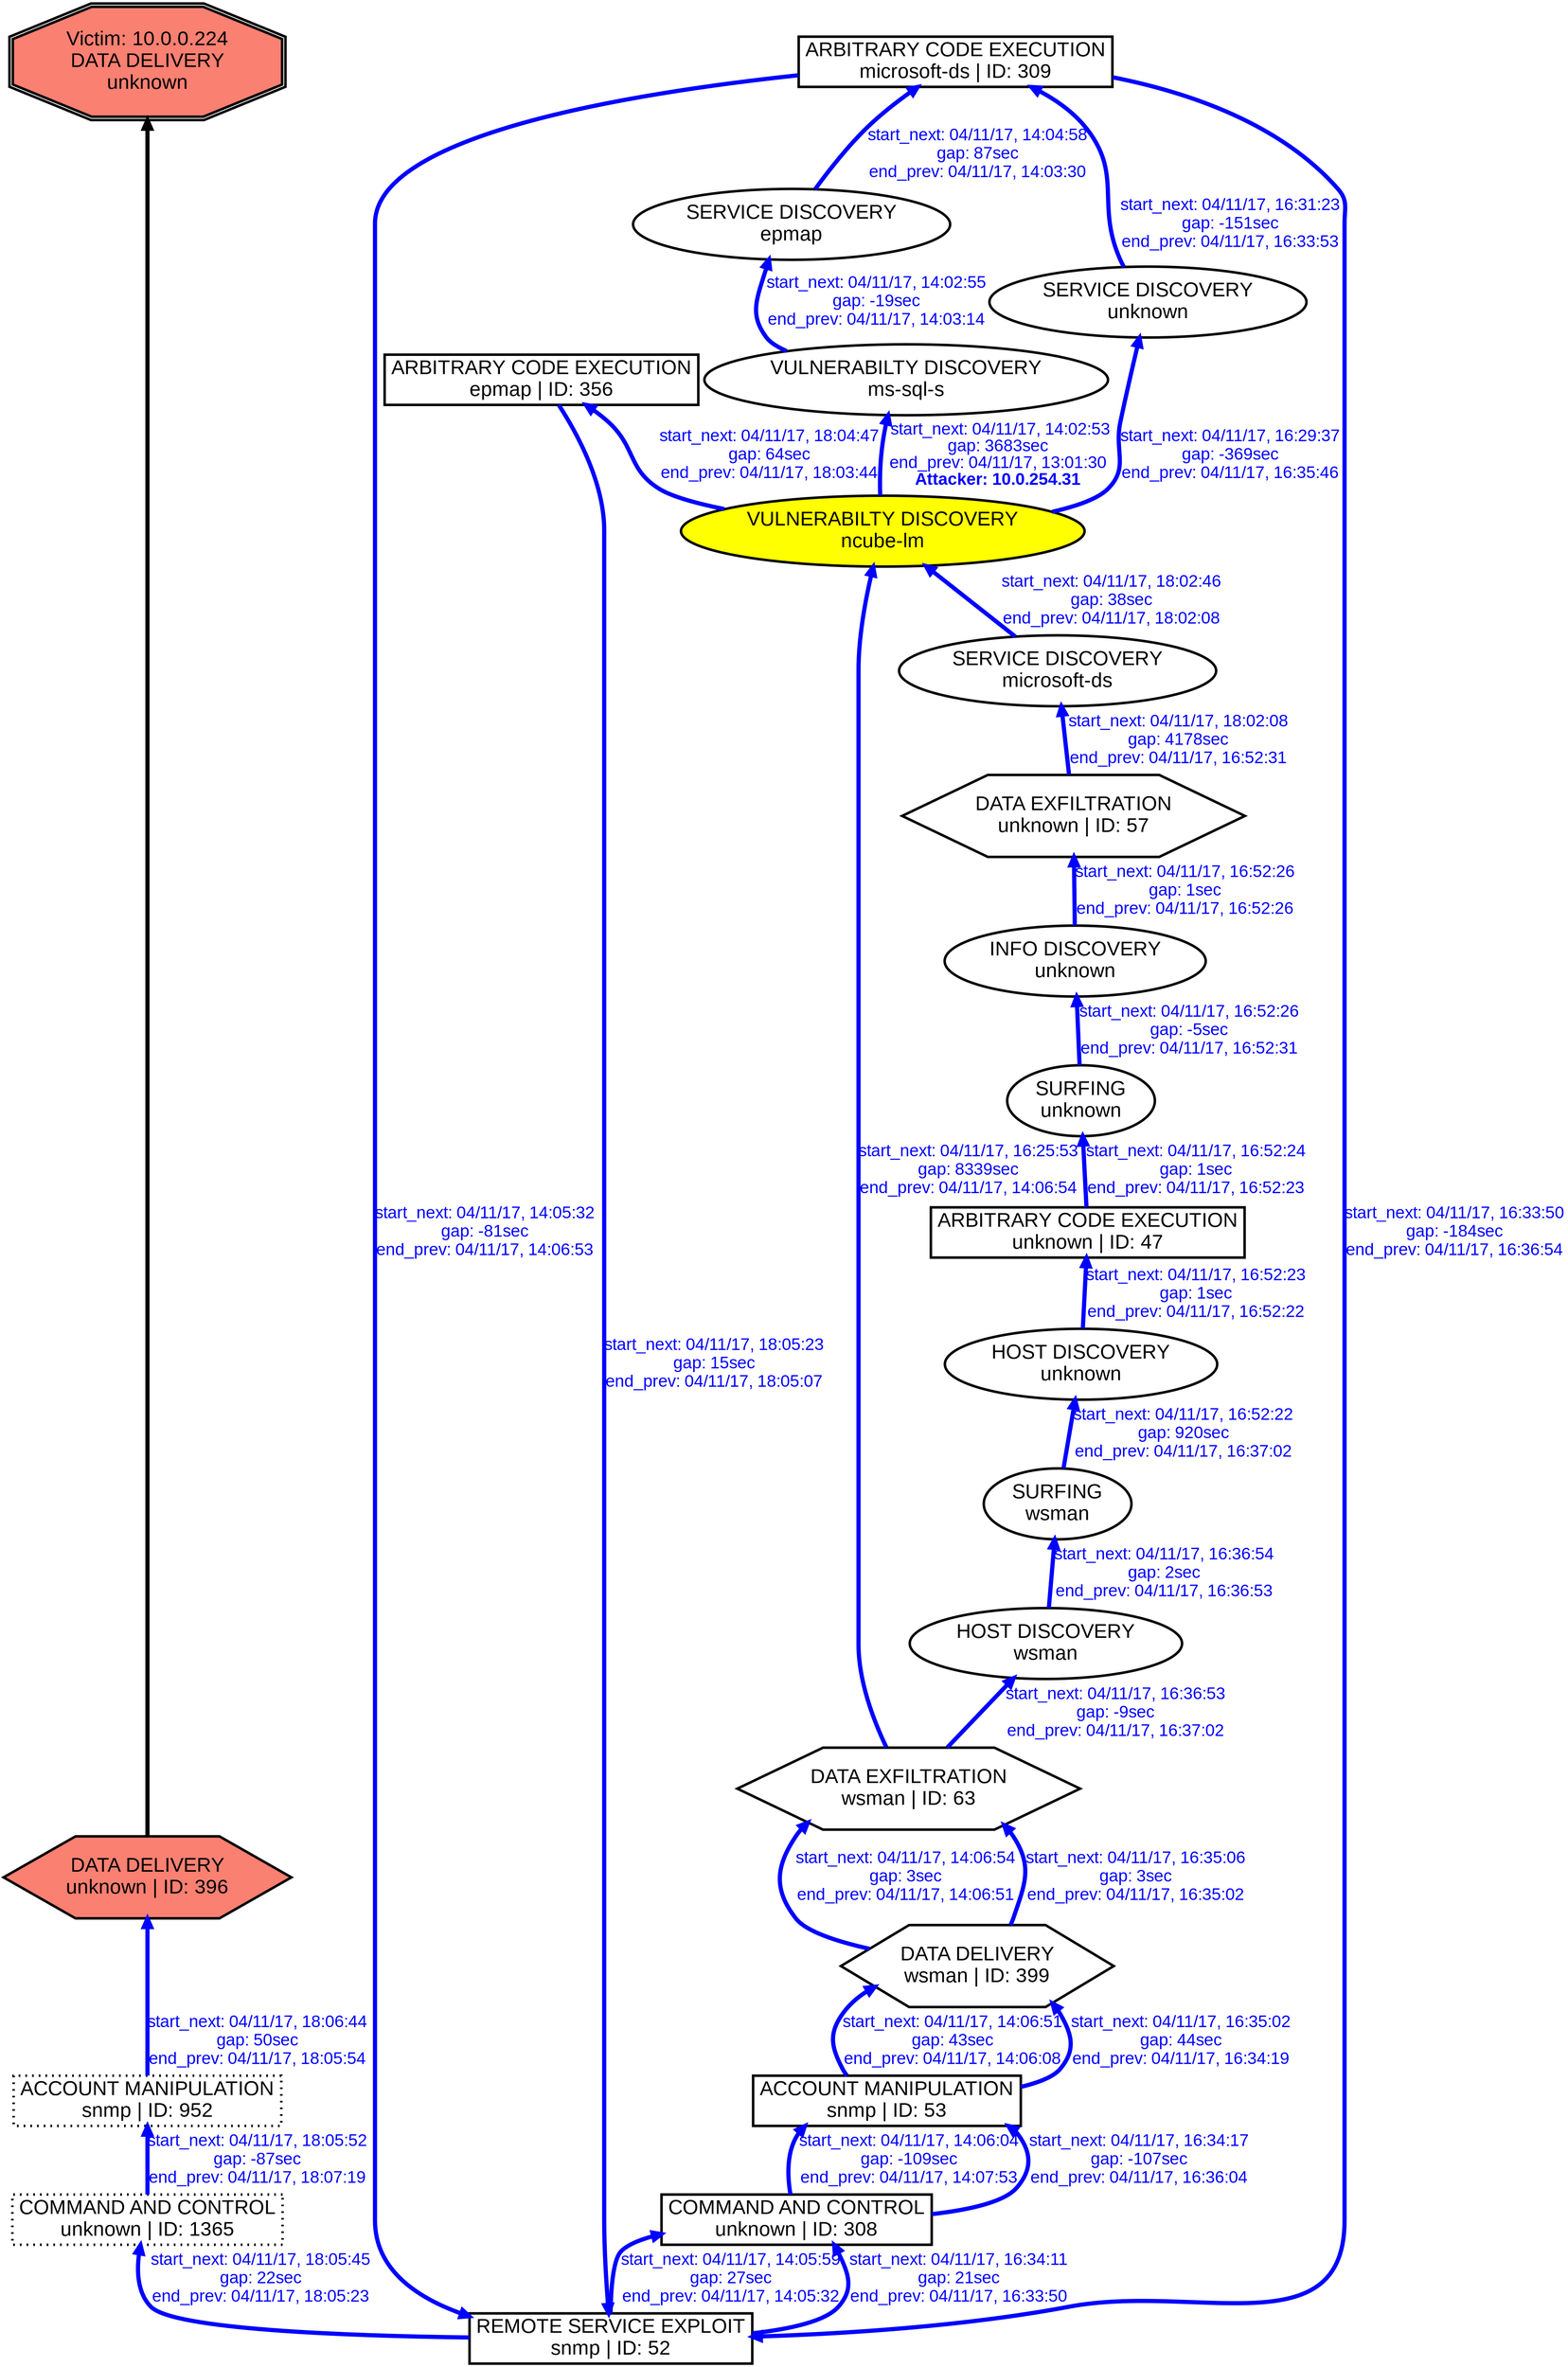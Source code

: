 digraph DATADELIVERYunknown {
rankdir="BT"; 
 graph [ nodesep="0.1", ranksep="0.02"] 
 node [ fontname=Arial, fontsize=24,penwidth=3]; 
 edge [ fontname=Arial, fontsize=20,penwidth=5 ];
"Victim: 10.0.0.224
DATA DELIVERY
unknown" [shape=doubleoctagon, style=filled, fillcolor=salmon];
{ rank = max; "Victim: 10.0.0.224
DATA DELIVERY
unknown"}
"DATA DELIVERY
unknown | ID: 396" -> "Victim: 10.0.0.224
DATA DELIVERY
unknown"
"DATA DELIVERY
unknown | ID: 396" [style=filled, fillcolor= salmon]
{ rank=same; "DATA DELIVERY
unknown | ID: 396"}
"VULNERABILTY DISCOVERY
ncube-lm" [style=filled, fillcolor= yellow]
"VULNERABILTY DISCOVERY
ncube-lm" -> "VULNERABILTY DISCOVERY
ms-sql-s" [ color=blue] [label=<<font color="blue"> start_next: 04/11/17, 14:02:53<br/>gap: 3683sec<br/>end_prev: 04/11/17, 13:01:30</font><br/><font color="blue"><b>Attacker: 10.0.254.31</b></font>>]
"VULNERABILTY DISCOVERY
ms-sql-s" -> "SERVICE DISCOVERY
epmap" [ label="start_next: 04/11/17, 14:02:55
gap: -19sec
end_prev: 04/11/17, 14:03:14"][ fontcolor="blue" color=blue]
"SERVICE DISCOVERY
epmap" -> "ARBITRARY CODE EXECUTION
microsoft-ds | ID: 309" [ label="start_next: 04/11/17, 14:04:58
gap: 87sec
end_prev: 04/11/17, 14:03:30"][ fontcolor="blue" color=blue]
"ARBITRARY CODE EXECUTION
microsoft-ds | ID: 309" -> "REMOTE SERVICE EXPLOIT
snmp | ID: 52" [ label="start_next: 04/11/17, 14:05:32
gap: -81sec
end_prev: 04/11/17, 14:06:53"][ fontcolor="blue" color=blue]
"REMOTE SERVICE EXPLOIT
snmp | ID: 52" -> "COMMAND AND CONTROL
unknown | ID: 308" [ label="start_next: 04/11/17, 14:05:59
gap: 27sec
end_prev: 04/11/17, 14:05:32"][ fontcolor="blue" color=blue]
"COMMAND AND CONTROL
unknown | ID: 308" -> "ACCOUNT MANIPULATION
snmp | ID: 53" [ label="start_next: 04/11/17, 14:06:04
gap: -109sec
end_prev: 04/11/17, 14:07:53"][ fontcolor="blue" color=blue]
"ACCOUNT MANIPULATION
snmp | ID: 53" -> "DATA DELIVERY
wsman | ID: 399" [ label="start_next: 04/11/17, 14:06:51
gap: 43sec
end_prev: 04/11/17, 14:06:08"][ fontcolor="blue" color=blue]
"DATA DELIVERY
wsman | ID: 399" -> "DATA EXFILTRATION
wsman | ID: 63" [ label="start_next: 04/11/17, 14:06:54
gap: 3sec
end_prev: 04/11/17, 14:06:51"][ fontcolor="blue" color=blue]
"DATA EXFILTRATION
wsman | ID: 63" -> "VULNERABILTY DISCOVERY
ncube-lm" [ label="start_next: 04/11/17, 16:25:53
gap: 8339sec
end_prev: 04/11/17, 14:06:54"][ fontcolor="blue" color=blue]
"VULNERABILTY DISCOVERY
ncube-lm" -> "SERVICE DISCOVERY
unknown" [ label="start_next: 04/11/17, 16:29:37
gap: -369sec
end_prev: 04/11/17, 16:35:46"][ fontcolor="blue" color=blue]
"SERVICE DISCOVERY
unknown" -> "ARBITRARY CODE EXECUTION
microsoft-ds | ID: 309" [ label="start_next: 04/11/17, 16:31:23
gap: -151sec
end_prev: 04/11/17, 16:33:53"][ fontcolor="blue" color=blue]
"ARBITRARY CODE EXECUTION
microsoft-ds | ID: 309" -> "REMOTE SERVICE EXPLOIT
snmp | ID: 52" [ label="start_next: 04/11/17, 16:33:50
gap: -184sec
end_prev: 04/11/17, 16:36:54"][ fontcolor="blue" color=blue]
"REMOTE SERVICE EXPLOIT
snmp | ID: 52" -> "COMMAND AND CONTROL
unknown | ID: 308" [ label="start_next: 04/11/17, 16:34:11
gap: 21sec
end_prev: 04/11/17, 16:33:50"][ fontcolor="blue" color=blue]
"COMMAND AND CONTROL
unknown | ID: 308" -> "ACCOUNT MANIPULATION
snmp | ID: 53" [ label="start_next: 04/11/17, 16:34:17
gap: -107sec
end_prev: 04/11/17, 16:36:04"][ fontcolor="blue" color=blue]
"ACCOUNT MANIPULATION
snmp | ID: 53" -> "DATA DELIVERY
wsman | ID: 399" [ label="start_next: 04/11/17, 16:35:02
gap: 44sec
end_prev: 04/11/17, 16:34:19"][ fontcolor="blue" color=blue]
"DATA DELIVERY
wsman | ID: 399" -> "DATA EXFILTRATION
wsman | ID: 63" [ label="start_next: 04/11/17, 16:35:06
gap: 3sec
end_prev: 04/11/17, 16:35:02"][ fontcolor="blue" color=blue]
"DATA EXFILTRATION
wsman | ID: 63" -> "HOST DISCOVERY
wsman" [ label="start_next: 04/11/17, 16:36:53
gap: -9sec
end_prev: 04/11/17, 16:37:02"][ fontcolor="blue" color=blue]
"HOST DISCOVERY
wsman" -> "SURFING
wsman" [ label="start_next: 04/11/17, 16:36:54
gap: 2sec
end_prev: 04/11/17, 16:36:53"][ fontcolor="blue" color=blue]
"SURFING
wsman" -> "HOST DISCOVERY
unknown" [ label="start_next: 04/11/17, 16:52:22
gap: 920sec
end_prev: 04/11/17, 16:37:02"][ fontcolor="blue" color=blue]
"HOST DISCOVERY
unknown" -> "ARBITRARY CODE EXECUTION
unknown | ID: 47" [ label="start_next: 04/11/17, 16:52:23
gap: 1sec
end_prev: 04/11/17, 16:52:22"][ fontcolor="blue" color=blue]
"ARBITRARY CODE EXECUTION
unknown | ID: 47" -> "SURFING
unknown" [ label="start_next: 04/11/17, 16:52:24
gap: 1sec
end_prev: 04/11/17, 16:52:23"][ fontcolor="blue" color=blue]
"SURFING
unknown" -> "INFO DISCOVERY
unknown" [ label="start_next: 04/11/17, 16:52:26
gap: -5sec
end_prev: 04/11/17, 16:52:31"][ fontcolor="blue" color=blue]
"INFO DISCOVERY
unknown" -> "DATA EXFILTRATION
unknown | ID: 57" [ label="start_next: 04/11/17, 16:52:26
gap: 1sec
end_prev: 04/11/17, 16:52:26"][ fontcolor="blue" color=blue]
"DATA EXFILTRATION
unknown | ID: 57" -> "SERVICE DISCOVERY
microsoft-ds" [ label="start_next: 04/11/17, 18:02:08
gap: 4178sec
end_prev: 04/11/17, 16:52:31"][ fontcolor="blue" color=blue]
"SERVICE DISCOVERY
microsoft-ds" -> "VULNERABILTY DISCOVERY
ncube-lm" [ label="start_next: 04/11/17, 18:02:46
gap: 38sec
end_prev: 04/11/17, 18:02:08"][ fontcolor="blue" color=blue]
"VULNERABILTY DISCOVERY
ncube-lm" -> "ARBITRARY CODE EXECUTION
epmap | ID: 356" [ label="start_next: 04/11/17, 18:04:47
gap: 64sec
end_prev: 04/11/17, 18:03:44"][ fontcolor="blue" color=blue]
"ARBITRARY CODE EXECUTION
epmap | ID: 356" -> "REMOTE SERVICE EXPLOIT
snmp | ID: 52" [ label="start_next: 04/11/17, 18:05:23
gap: 15sec
end_prev: 04/11/17, 18:05:07"][ fontcolor="blue" color=blue]
"REMOTE SERVICE EXPLOIT
snmp | ID: 52" -> "COMMAND AND CONTROL
unknown | ID: 1365" [ label="start_next: 04/11/17, 18:05:45
gap: 22sec
end_prev: 04/11/17, 18:05:23"][ fontcolor="blue" color=blue]
"COMMAND AND CONTROL
unknown | ID: 1365" -> "ACCOUNT MANIPULATION
snmp | ID: 952" [ label="start_next: 04/11/17, 18:05:52
gap: -87sec
end_prev: 04/11/17, 18:07:19"][ fontcolor="blue" color=blue]
"ACCOUNT MANIPULATION
snmp | ID: 952" -> "DATA DELIVERY
unknown | ID: 396" [ label="start_next: 04/11/17, 18:06:44
gap: 50sec
end_prev: 04/11/17, 18:05:54"][ fontcolor="blue" color=blue]
"VULNERABILTY DISCOVERY
ncube-lm" [shape=oval]
"VULNERABILTY DISCOVERY
ncube-lm" [tooltip="ET POLICY Suspicious inbound to PostgreSQL port 5432
ET POLICY Suspicious inbound to MSSQL port 1433
ET POLICY Suspicious inbound to Oracle SQL port 1521
ET POLICY Suspicious inbound to mSQL port 4333"]
"VULNERABILTY DISCOVERY
ms-sql-s" [shape=oval]
"VULNERABILTY DISCOVERY
ms-sql-s" [tooltip="ET POLICY Suspicious inbound to MSSQL port 1433
ET POLICY Suspicious inbound to Oracle SQL port 1521
ET POLICY Suspicious inbound to mSQL port 4333"]
"SERVICE DISCOVERY
epmap" [shape=oval]
"SERVICE DISCOVERY
epmap" [tooltip="ET SCAN Behavioral Unusual Port 135 traffic Potential Scan or Infection
ET SCAN Potential VNC Scan 5900-5920"]
"ARBITRARY CODE EXECUTION
microsoft-ds | ID: 309" [shape=box]
"ARBITRARY CODE EXECUTION
microsoft-ds | ID: 309" [tooltip="GPL NETBIOS DCERPC Remote Activation bind attempt
ET CURRENT_EVENTS QNAP Shellshock CVE-2014-6271
GPL NETBIOS DCERPC IActivation little endian bind attempt
GPL MISC UPnP malformed advertisement
GPL NETBIOS SMB-DS Session Setup NTMLSSP unicode asn1 overflow attempt"]
"REMOTE SERVICE EXPLOIT
snmp | ID: 52" [shape=box]
"REMOTE SERVICE EXPLOIT
snmp | ID: 52" [tooltip="ET SNMP Samsung Printer SNMP Hardcode RW Community String"]
"COMMAND AND CONTROL
unknown | ID: 308" [shape=box]
"COMMAND AND CONTROL
unknown | ID: 308" [tooltip="ET POLICY RDP connection confirm"]
"ACCOUNT MANIPULATION
snmp | ID: 53" [shape=box]
"ACCOUNT MANIPULATION
snmp | ID: 53" [tooltip="GPL SNMP private access udp
GPL SNMP public access udp"]
"DATA DELIVERY
wsman | ID: 399" [shape=hexagon]
"DATA DELIVERY
wsman | ID: 399" [tooltip="GPL WEB_SERVER perl post attempt"]
"DATA EXFILTRATION
wsman | ID: 63" [shape=hexagon]
"DATA EXFILTRATION
wsman | ID: 63" [tooltip="ET WEB_SPECIFIC_APPS PHP-CGI query string parameter vulnerability"]
"SERVICE DISCOVERY
unknown" [shape=oval]
"SERVICE DISCOVERY
unknown" [tooltip="ET SCAN Behavioral Unusual Port 445 traffic Potential Scan or Infection
ET SCAN Potential VNC Scan 5900-5920"]
"HOST DISCOVERY
wsman" [shape=oval]
"HOST DISCOVERY
wsman" [tooltip="ET SCAN Possible Nmap User-Agent Observed
ET SCAN Nmap Scripting Engine User-Agent Detected (Nmap Scripting Engine)"]
"SURFING
wsman" [shape=oval]
"SURFING
wsman" [tooltip="ET WEB_SERVER WEB-PHP phpinfo access"]
"HOST DISCOVERY
unknown" [shape=oval]
"HOST DISCOVERY
unknown" [tooltip="ET SCAN Possible Nmap User-Agent Observed
ET SCAN Nmap Scripting Engine User-Agent Detected (Nmap Scripting Engine)"]
"ARBITRARY CODE EXECUTION
unknown | ID: 47" [shape=box]
"ARBITRARY CODE EXECUTION
unknown | ID: 47" [tooltip="ET CURRENT_EVENTS QNAP Shellshock CVE-2014-6271"]
"SURFING
unknown" [shape=oval]
"SURFING
unknown" [tooltip="ET WEB_SERVER WEB-PHP phpinfo access"]
"INFO DISCOVERY
unknown" [shape=oval]
"INFO DISCOVERY
unknown" [tooltip="GPL WEB_SERVER globals.pl access"]
"DATA EXFILTRATION
unknown | ID: 57" [shape=hexagon]
"DATA EXFILTRATION
unknown | ID: 57" [tooltip="ET WEB_SPECIFIC_APPS PHP-CGI query string parameter vulnerability"]
"SERVICE DISCOVERY
microsoft-ds" [shape=oval]
"SERVICE DISCOVERY
microsoft-ds" [tooltip="ET SCAN Behavioral Unusual Port 445 traffic Potential Scan or Infection"]
"ARBITRARY CODE EXECUTION
epmap | ID: 356" [shape=box]
"ARBITRARY CODE EXECUTION
epmap | ID: 356" [tooltip="GPL MISC UPnP malformed advertisement
GPL NETBIOS DCERPC Remote Activation bind attempt
GPL NETBIOS SMB-DS Session Setup NTMLSSP unicode asn1 overflow attempt
GPL NETBIOS DCERPC IActivation little endian bind attempt"]
"COMMAND AND CONTROL
unknown | ID: 1365" [style="dotted", shape=box]
"COMMAND AND CONTROL
unknown | ID: 1365" [tooltip="ET POLICY RDP connection confirm"]
"ACCOUNT MANIPULATION
snmp | ID: 952" [style="dotted", shape=box]
"ACCOUNT MANIPULATION
snmp | ID: 952" [tooltip="GPL SNMP private access udp
GPL SNMP public access udp"]
"DATA DELIVERY
unknown | ID: 396" [shape=hexagon]
"DATA DELIVERY
unknown | ID: 396" [tooltip="GPL WEB_SERVER perl post attempt"]
}
